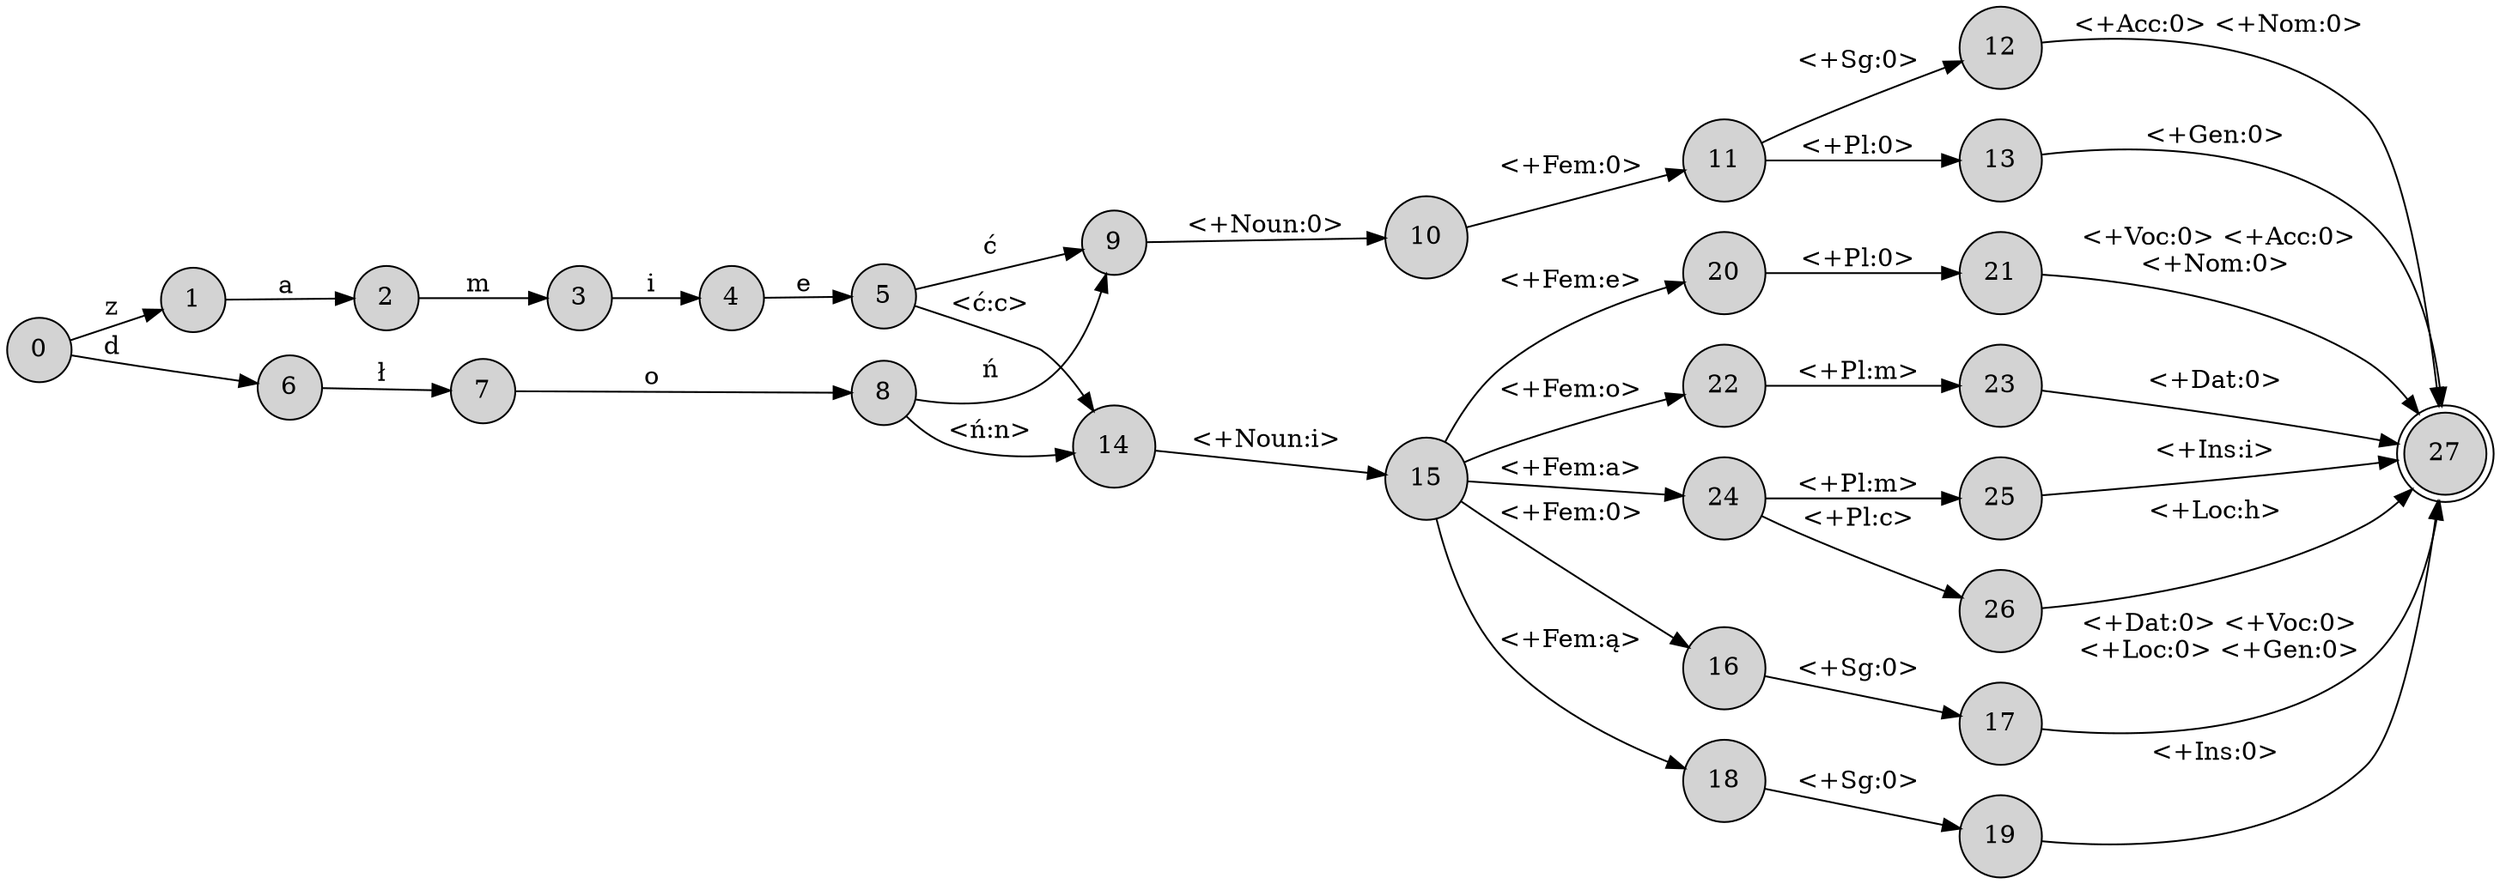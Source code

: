 digraph A {
rankdir = LR;
node [shape=circle,style=filled] 0
node [shape=circle,style=filled] 1
node [shape=circle,style=filled] 2
node [shape=circle,style=filled] 3
node [shape=circle,style=filled] 4
node [shape=circle,style=filled] 5
node [shape=circle,style=filled] 6
node [shape=circle,style=filled] 7
node [shape=circle,style=filled] 8
node [shape=circle,style=filled] 9
node [shape=circle,style=filled] 10
node [shape=circle,style=filled] 11
node [shape=circle,style=filled] 12
node [shape=circle,style=filled] 13
node [shape=circle,style=filled] 14
node [shape=circle,style=filled] 15
node [shape=circle,style=filled] 16
node [shape=circle,style=filled] 17
node [shape=circle,style=filled] 18
node [shape=circle,style=filled] 19
node [shape=circle,style=filled] 20
node [shape=circle,style=filled] 21
node [shape=circle,style=filled] 22
node [shape=circle,style=filled] 23
node [shape=circle,style=filled] 24
node [shape=circle,style=filled] 25
node [shape=circle,style=filled] 26
node [shape=doublecircle,style=filled] 27
0 -> 6 [label="d "];
0 -> 1 [label="z "];
1 -> 2 [label="a "];
2 -> 3 [label="m "];
3 -> 4 [label="i "];
4 -> 5 [label="e "];
5 -> 14 [label="<ć:c> "];
5 -> 9 [label="ć "];
6 -> 7 [label="ł "];
7 -> 8 [label="o "];
8 -> 14 [label="<ń:n> "];
8 -> 9 [label="ń "];
9 -> 10 [label="<+Noun:0> "];
10 -> 11 [label="<+Fem:0> "];
11 -> 13 [label="<+Pl:0> "];
11 -> 12 [label="<+Sg:0> "];
12 -> 27 [label="<+Acc:0> <+Nom:0>\n"];
13 -> 27 [label="<+Gen:0> "];
14 -> 15 [label="<+Noun:i> "];
15 -> 24 [label="<+Fem:a> "];
15 -> 22 [label="<+Fem:o> "];
15 -> 20 [label="<+Fem:e> "];
15 -> 18 [label="<+Fem:ą> "];
15 -> 16 [label="<+Fem:0> "];
16 -> 17 [label="<+Sg:0> "];
17 -> 27 [label="<+Dat:0> <+Voc:0>\n<+Loc:0> <+Gen:0>\n"];
18 -> 19 [label="<+Sg:0> "];
19 -> 27 [label="<+Ins:0> "];
20 -> 21 [label="<+Pl:0> "];
21 -> 27 [label="<+Voc:0> <+Acc:0>\n<+Nom:0> "];
22 -> 23 [label="<+Pl:m> "];
23 -> 27 [label="<+Dat:0> "];
24 -> 26 [label="<+Pl:c> "];
24 -> 25 [label="<+Pl:m> "];
25 -> 27 [label="<+Ins:i> "];
26 -> 27 [label="<+Loc:h> "];
}
